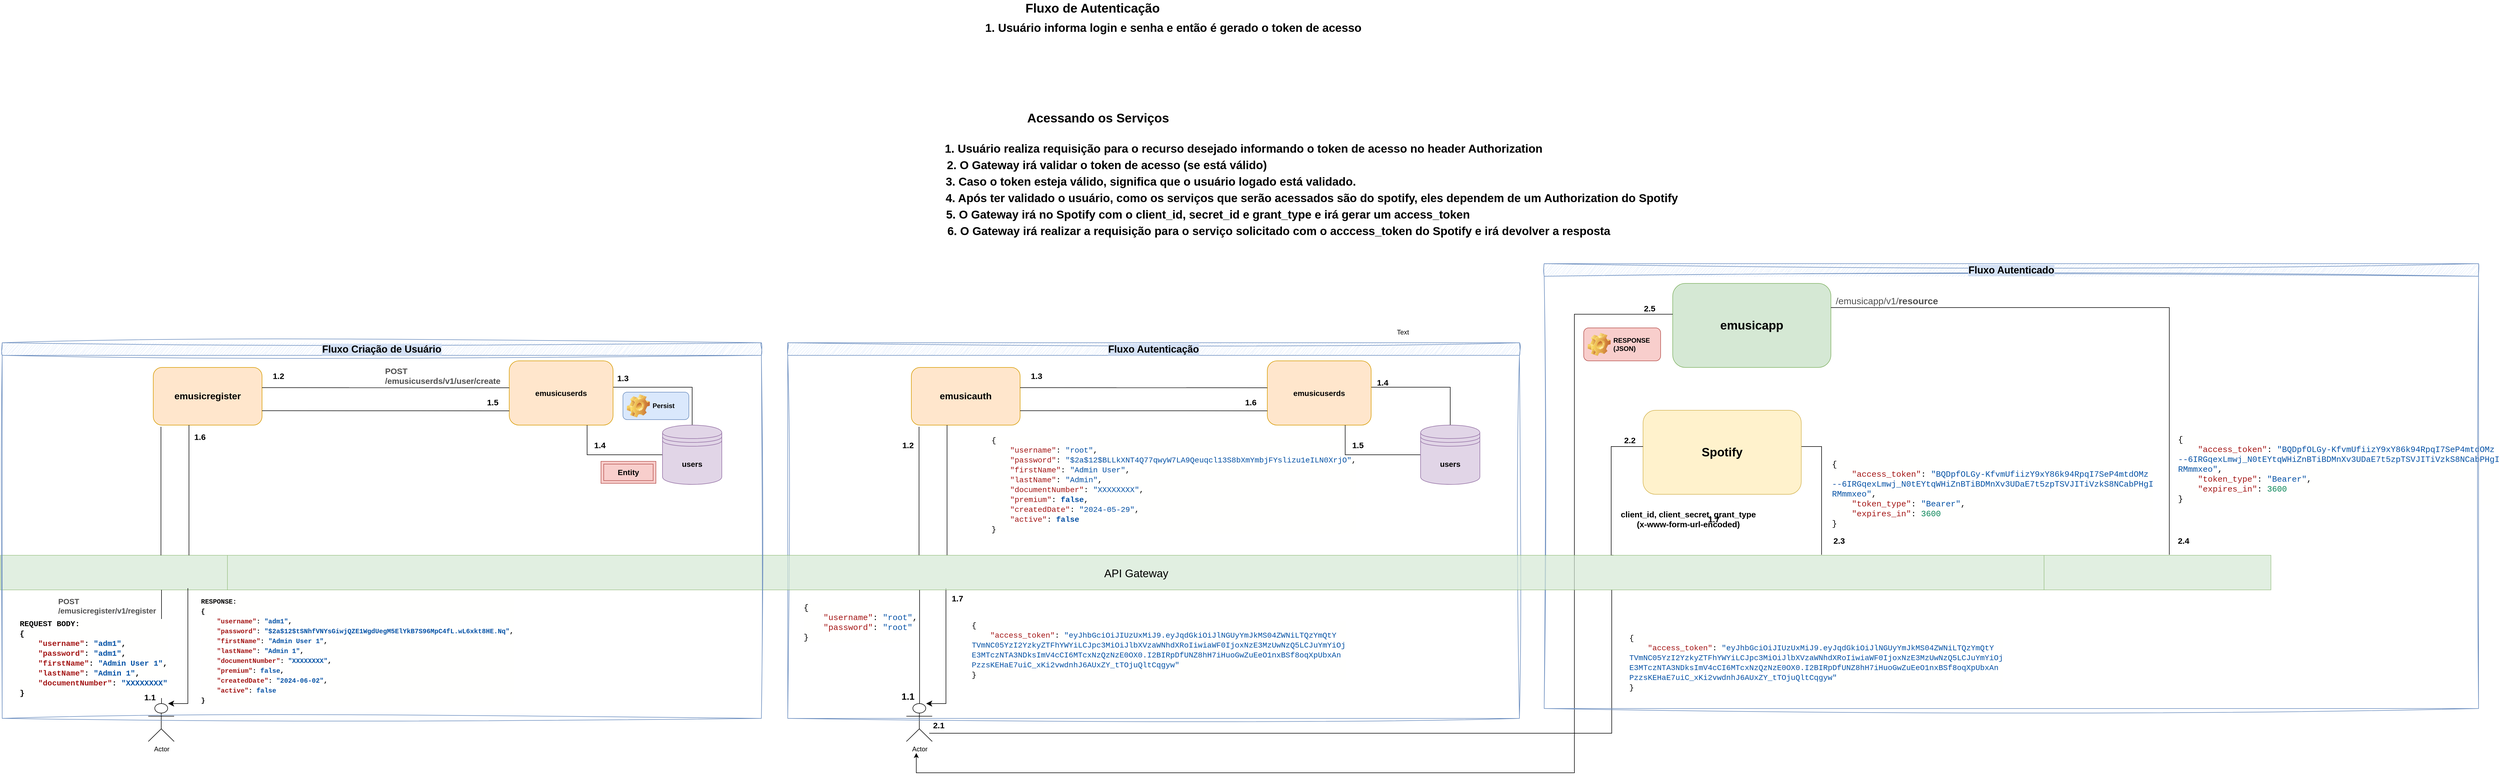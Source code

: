<mxfile version="24.4.13" type="github">
  <diagram name="Página-1" id="m4aAeRVmK_SpN2Lb98Ue">
    <mxGraphModel dx="3700" dy="2112" grid="1" gridSize="10" guides="1" tooltips="1" connect="1" arrows="1" fold="1" page="1" pageScale="1" pageWidth="400" pageHeight="1000" math="0" shadow="0">
      <root>
        <mxCell id="0" />
        <mxCell id="1" parent="0" />
        <mxCell id="HubkeISPRBbHYDE73yQU-1" value="Actor" style="shape=umlActor;verticalLabelPosition=bottom;verticalAlign=top;html=1;outlineConnect=0;" parent="1" vertex="1">
          <mxGeometry x="256" y="841" width="47" height="69" as="geometry" />
        </mxCell>
        <mxCell id="HubkeISPRBbHYDE73yQU-2" value="emusicauth" style="rounded=1;whiteSpace=wrap;html=1;fontSize=17;fillColor=#ffe6cc;strokeColor=#d79b00;fontStyle=1" parent="1" vertex="1">
          <mxGeometry x="265" y="229" width="198" height="105" as="geometry" />
        </mxCell>
        <mxCell id="HubkeISPRBbHYDE73yQU-3" value="" style="edgeStyle=elbowEdgeStyle;elbow=vertical;endArrow=none;html=1;curved=0;rounded=0;endSize=8;startSize=8;endFill=0;" parent="1" edge="1">
          <mxGeometry width="50" height="50" relative="1" as="geometry">
            <mxPoint x="279" y="571" as="sourcePoint" />
            <mxPoint x="279" y="337" as="targetPoint" />
            <Array as="points" />
          </mxGeometry>
        </mxCell>
        <mxCell id="HubkeISPRBbHYDE73yQU-4" value="" style="line;strokeWidth=1;direction=south;html=1;" parent="1" vertex="1">
          <mxGeometry x="275" y="634" width="10" height="207" as="geometry" />
        </mxCell>
        <mxCell id="HubkeISPRBbHYDE73yQU-5" value="&lt;div style=&quot;color: rgb(0, 0, 0); background-color: rgb(255, 255, 254); font-family: Consolas, &amp;quot;Courier New&amp;quot;, monospace; font-weight: normal; font-size: 14px; line-height: 18px; white-space: pre;&quot;&gt;&lt;div style=&quot;font-size: 14px;&quot;&gt;&lt;span style=&quot;color: rgb(0, 0, 0); font-size: 14px;&quot;&gt;{&lt;/span&gt;&lt;/div&gt;&lt;div style=&quot;font-size: 14px;&quot;&gt;&lt;span style=&quot;color: rgb(0, 0, 0); font-size: 14px;&quot;&gt;&amp;nbsp;&amp;nbsp;&amp;nbsp;&amp;nbsp;&lt;/span&gt;&lt;span style=&quot;color: rgb(163, 21, 21); font-size: 14px;&quot;&gt;&quot;access_token&quot;&lt;/span&gt;&lt;span style=&quot;color: rgb(0, 0, 0); font-size: 14px;&quot;&gt;:&amp;nbsp;&lt;/span&gt;&lt;span style=&quot;color: rgb(4, 81, 165); font-size: 14px;&quot;&gt;&quot;eyJhbGciOiJIUzUxMiJ9.eyJqdGkiOiJlNGUyYmJkMS04ZWNiLTQzYmQtY&lt;/span&gt;&lt;/div&gt;&lt;div style=&quot;font-size: 14px;&quot;&gt;&lt;span style=&quot;color: rgb(4, 81, 165); font-size: 14px;&quot;&gt;TVmNC05YzI2YzkyZTFhYWYiLCJpc3MiOiJlbXVzaWNhdXRoIiwiaWF0IjoxNzE3MzUwNzQ5LCJuYmYiOj&lt;/span&gt;&lt;/div&gt;&lt;div style=&quot;font-size: 14px;&quot;&gt;&lt;span style=&quot;color: rgb(4, 81, 165); font-size: 14px;&quot;&gt;E3MTczNTA3NDksImV4cCI6MTcxNzQzNzE0OX0.I2BIRpDfUNZ8hH7iHuoGwZuEeO1nxBSf8oqXpUbxAn&lt;/span&gt;&lt;/div&gt;&lt;div style=&quot;font-size: 14px;&quot;&gt;&lt;span style=&quot;color: rgb(4, 81, 165); font-size: 14px;&quot;&gt;PzzsKEHaE7uiC_xKi2vwdnhJ6AUxZY_tTOjuQltCqgyw&quot;&lt;/span&gt;&lt;/div&gt;&lt;div style=&quot;font-size: 14px;&quot;&gt;&lt;span style=&quot;color: rgb(0, 0, 0); font-size: 14px;&quot;&gt;}&lt;/span&gt;&lt;/div&gt;&lt;/div&gt;" style="text;whiteSpace=wrap;html=1;fontSize=14;" parent="1" vertex="1">
          <mxGeometry x="373" y="682.5" width="549" height="72" as="geometry" />
        </mxCell>
        <mxCell id="HubkeISPRBbHYDE73yQU-6" style="edgeStyle=orthogonalEdgeStyle;rounded=0;orthogonalLoop=1;jettySize=auto;html=1;entryX=0.5;entryY=0;entryDx=0;entryDy=0;strokeWidth=1;endArrow=none;endFill=0;" parent="1" source="HubkeISPRBbHYDE73yQU-7" target="HubkeISPRBbHYDE73yQU-15" edge="1">
          <mxGeometry relative="1" as="geometry">
            <Array as="points">
              <mxPoint x="1246" y="265" />
            </Array>
          </mxGeometry>
        </mxCell>
        <mxCell id="HubkeISPRBbHYDE73yQU-7" value="emusicuserds" style="rounded=1;whiteSpace=wrap;html=1;fontSize=14;fillColor=#ffe6cc;strokeColor=#d79b00;fontStyle=1" parent="1" vertex="1">
          <mxGeometry x="913" y="217" width="189" height="117" as="geometry" />
        </mxCell>
        <mxCell id="HubkeISPRBbHYDE73yQU-8" value="1.3" style="text;html=1;align=center;verticalAlign=middle;whiteSpace=wrap;rounded=0;fontSize=15;fontStyle=1" parent="1" vertex="1">
          <mxGeometry x="463" y="229" width="60" height="30" as="geometry" />
        </mxCell>
        <mxCell id="HubkeISPRBbHYDE73yQU-9" value="" style="endArrow=none;html=1;rounded=0;endFill=0;" parent="1" edge="1">
          <mxGeometry width="50" height="50" relative="1" as="geometry">
            <mxPoint x="463" y="265.75" as="sourcePoint" />
            <mxPoint x="913" y="266" as="targetPoint" />
          </mxGeometry>
        </mxCell>
        <mxCell id="HubkeISPRBbHYDE73yQU-10" value="" style="endArrow=none;html=1;rounded=0;entryX=1;entryY=0.75;entryDx=0;entryDy=0;endFill=0;" parent="1" target="HubkeISPRBbHYDE73yQU-2" edge="1">
          <mxGeometry width="50" height="50" relative="1" as="geometry">
            <mxPoint x="913" y="308" as="sourcePoint" />
            <mxPoint x="508" y="310" as="targetPoint" />
          </mxGeometry>
        </mxCell>
        <mxCell id="HubkeISPRBbHYDE73yQU-11" value="&lt;div style=&quot;color: rgb(0, 0, 0); background-color: rgb(255, 255, 254); font-family: Consolas, &amp;quot;Courier New&amp;quot;, monospace; font-weight: normal; font-size: 14px; line-height: 18px; white-space: pre;&quot;&gt;&lt;div style=&quot;font-size: 14px;&quot;&gt;&lt;span style=&quot;color: rgb(0, 0, 0); font-size: 14px;&quot;&gt;{&lt;/span&gt;&lt;/div&gt;&lt;div style=&quot;font-size: 14px;&quot;&gt;&lt;span style=&quot;color: rgb(0, 0, 0); font-size: 14px;&quot;&gt;&amp;nbsp;&amp;nbsp;&amp;nbsp;&amp;nbsp;&lt;/span&gt;&lt;span style=&quot;color: rgb(163, 21, 21); font-size: 14px;&quot;&gt;&quot;username&quot;&lt;/span&gt;&lt;span style=&quot;color: rgb(0, 0, 0); font-size: 14px;&quot;&gt;:&amp;nbsp;&lt;/span&gt;&lt;span style=&quot;color: rgb(4, 81, 165); font-size: 14px;&quot;&gt;&quot;root&quot;&lt;/span&gt;&lt;span style=&quot;color: rgb(0, 0, 0); font-size: 14px;&quot;&gt;,&lt;/span&gt;&lt;/div&gt;&lt;div style=&quot;font-size: 14px;&quot;&gt;&lt;span style=&quot;color: rgb(0, 0, 0); font-size: 14px;&quot;&gt;&amp;nbsp;&amp;nbsp;&amp;nbsp;&amp;nbsp;&lt;/span&gt;&lt;span style=&quot;color: rgb(163, 21, 21); font-size: 14px;&quot;&gt;&quot;password&quot;&lt;/span&gt;&lt;span style=&quot;color: rgb(0, 0, 0); font-size: 14px;&quot;&gt;:&amp;nbsp;&lt;/span&gt;&lt;span style=&quot;color: rgb(4, 81, 165); font-size: 14px;&quot;&gt;&quot;$2a$12$BLLkXNT4Q77qwyW7LA9Qeuqcl13S8bXmYmbjFYslizu1eILN0XrjO&quot;&lt;/span&gt;&lt;span style=&quot;color: rgb(0, 0, 0); font-size: 14px;&quot;&gt;,&lt;/span&gt;&lt;/div&gt;&lt;div style=&quot;font-size: 14px;&quot;&gt;&lt;span style=&quot;color: rgb(0, 0, 0); font-size: 14px;&quot;&gt;&amp;nbsp;&amp;nbsp;&amp;nbsp;&amp;nbsp;&lt;/span&gt;&lt;span style=&quot;color: rgb(163, 21, 21); font-size: 14px;&quot;&gt;&quot;firstName&quot;&lt;/span&gt;&lt;span style=&quot;color: rgb(0, 0, 0); font-size: 14px;&quot;&gt;:&amp;nbsp;&lt;/span&gt;&lt;span style=&quot;color: rgb(4, 81, 165); font-size: 14px;&quot;&gt;&quot;Admin&amp;nbsp;User&quot;&lt;/span&gt;&lt;span style=&quot;color: rgb(0, 0, 0); font-size: 14px;&quot;&gt;,&lt;/span&gt;&lt;/div&gt;&lt;div style=&quot;font-size: 14px;&quot;&gt;&lt;span style=&quot;color: rgb(0, 0, 0); font-size: 14px;&quot;&gt;&amp;nbsp;&amp;nbsp;&amp;nbsp;&amp;nbsp;&lt;/span&gt;&lt;span style=&quot;color: rgb(163, 21, 21); font-size: 14px;&quot;&gt;&quot;lastName&quot;&lt;/span&gt;&lt;span style=&quot;color: rgb(0, 0, 0); font-size: 14px;&quot;&gt;:&amp;nbsp;&lt;/span&gt;&lt;span style=&quot;color: rgb(4, 81, 165); font-size: 14px;&quot;&gt;&quot;Admin&quot;&lt;/span&gt;&lt;span style=&quot;color: rgb(0, 0, 0); font-size: 14px;&quot;&gt;,&lt;/span&gt;&lt;/div&gt;&lt;div style=&quot;font-size: 14px;&quot;&gt;&lt;span style=&quot;color: rgb(0, 0, 0); font-size: 14px;&quot;&gt;&amp;nbsp;&amp;nbsp;&amp;nbsp;&amp;nbsp;&lt;/span&gt;&lt;span style=&quot;color: rgb(163, 21, 21); font-size: 14px;&quot;&gt;&quot;documentNumber&quot;&lt;/span&gt;&lt;span style=&quot;color: rgb(0, 0, 0); font-size: 14px;&quot;&gt;:&amp;nbsp;&lt;/span&gt;&lt;span style=&quot;color: rgb(4, 81, 165); font-size: 14px;&quot;&gt;&quot;XXXXXXXX&quot;&lt;/span&gt;&lt;span style=&quot;color: rgb(0, 0, 0); font-size: 14px;&quot;&gt;,&lt;/span&gt;&lt;/div&gt;&lt;div style=&quot;font-size: 14px;&quot;&gt;&lt;span style=&quot;color: rgb(0, 0, 0); font-size: 14px;&quot;&gt;&amp;nbsp;&amp;nbsp;&amp;nbsp;&amp;nbsp;&lt;/span&gt;&lt;span style=&quot;color: rgb(163, 21, 21); font-size: 14px;&quot;&gt;&quot;premium&quot;&lt;/span&gt;&lt;span style=&quot;color: rgb(0, 0, 0); font-size: 14px;&quot;&gt;:&amp;nbsp;&lt;/span&gt;&lt;span style=&quot;color: rgb(4, 81, 165); font-weight: bold; font-size: 14px;&quot;&gt;false&lt;/span&gt;&lt;span style=&quot;color: rgb(0, 0, 0); font-size: 14px;&quot;&gt;,&lt;/span&gt;&lt;/div&gt;&lt;div style=&quot;font-size: 14px;&quot;&gt;&lt;span style=&quot;color: rgb(0, 0, 0); font-size: 14px;&quot;&gt;&amp;nbsp;&amp;nbsp;&amp;nbsp;&amp;nbsp;&lt;/span&gt;&lt;span style=&quot;color: rgb(163, 21, 21); font-size: 14px;&quot;&gt;&quot;createdDate&quot;&lt;/span&gt;&lt;span style=&quot;color: rgb(0, 0, 0); font-size: 14px;&quot;&gt;:&amp;nbsp;&lt;/span&gt;&lt;span style=&quot;color: rgb(4, 81, 165); font-size: 14px;&quot;&gt;&quot;2024-05-29&quot;&lt;/span&gt;&lt;span style=&quot;color: rgb(0, 0, 0); font-size: 14px;&quot;&gt;,&lt;/span&gt;&lt;/div&gt;&lt;div style=&quot;font-size: 14px;&quot;&gt;&lt;span style=&quot;color: rgb(0, 0, 0); font-size: 14px;&quot;&gt;&amp;nbsp;&amp;nbsp;&amp;nbsp;&amp;nbsp;&lt;/span&gt;&lt;span style=&quot;color: rgb(163, 21, 21); font-size: 14px;&quot;&gt;&quot;active&quot;&lt;/span&gt;&lt;span style=&quot;color: rgb(0, 0, 0); font-size: 14px;&quot;&gt;:&amp;nbsp;&lt;/span&gt;&lt;span style=&quot;color: rgb(4, 81, 165); font-weight: bold; font-size: 14px;&quot;&gt;false&lt;/span&gt;&lt;/div&gt;&lt;div style=&quot;font-size: 14px;&quot;&gt;&lt;span style=&quot;color: rgb(0, 0, 0); font-size: 14px;&quot;&gt;}&lt;/span&gt;&lt;/div&gt;&lt;/div&gt;" style="text;whiteSpace=wrap;html=1;fontSize=14;" parent="1" vertex="1">
          <mxGeometry x="409" y="346" width="369" height="117" as="geometry" />
        </mxCell>
        <mxCell id="HubkeISPRBbHYDE73yQU-12" value="" style="line;strokeWidth=1;direction=south;html=1;" parent="1" vertex="1">
          <mxGeometry x="325" y="334" width="10" height="237" as="geometry" />
        </mxCell>
        <mxCell id="HubkeISPRBbHYDE73yQU-13" value="" style="edgeStyle=segmentEdgeStyle;endArrow=classic;html=1;curved=0;rounded=0;endSize=8;startSize=8;" parent="1" edge="1">
          <mxGeometry width="50" height="50" relative="1" as="geometry">
            <mxPoint x="328" y="631" as="sourcePoint" />
            <mxPoint x="292" y="841" as="targetPoint" />
            <Array as="points">
              <mxPoint x="328" y="841" />
            </Array>
          </mxGeometry>
        </mxCell>
        <mxCell id="HubkeISPRBbHYDE73yQU-14" style="edgeStyle=orthogonalEdgeStyle;rounded=0;orthogonalLoop=1;jettySize=auto;html=1;entryX=0.75;entryY=1;entryDx=0;entryDy=0;endArrow=none;endFill=0;" parent="1" source="HubkeISPRBbHYDE73yQU-15" target="HubkeISPRBbHYDE73yQU-7" edge="1">
          <mxGeometry relative="1" as="geometry" />
        </mxCell>
        <mxCell id="HubkeISPRBbHYDE73yQU-15" value="users" style="shape=datastore;whiteSpace=wrap;html=1;fillColor=#e1d5e7;strokeColor=#9673a6;fontSize=14;fontStyle=1" parent="1" vertex="1">
          <mxGeometry x="1192" y="334" width="108" height="108" as="geometry" />
        </mxCell>
        <mxCell id="HubkeISPRBbHYDE73yQU-16" value="1.5" style="text;html=1;align=center;verticalAlign=middle;whiteSpace=wrap;rounded=0;fontSize=15;fontStyle=1" parent="1" vertex="1">
          <mxGeometry x="1048" y="355" width="60" height="30" as="geometry" />
        </mxCell>
        <mxCell id="HubkeISPRBbHYDE73yQU-17" value="1.6" style="text;html=1;align=center;verticalAlign=middle;whiteSpace=wrap;rounded=0;fontSize=15;fontStyle=1" parent="1" vertex="1">
          <mxGeometry x="853" y="277" width="60" height="30" as="geometry" />
        </mxCell>
        <mxCell id="HubkeISPRBbHYDE73yQU-18" value="&lt;font style=&quot;font-size: 18px;&quot;&gt;Fluxo Autenticação&lt;/font&gt;" style="swimlane;whiteSpace=wrap;html=1;strokeColor=#6c8ebf;fillColor=#dae8fc;fillStyle=auto;swimlaneFillColor=none;shadow=0;sketch=1;curveFitting=1;jiggle=2;rounded=0;labelBackgroundColor=#D4E1F5;" parent="1" vertex="1">
          <mxGeometry x="40" y="184" width="1332" height="684" as="geometry" />
        </mxCell>
        <mxCell id="HubkeISPRBbHYDE73yQU-19" value="1.7" style="text;html=1;align=center;verticalAlign=middle;whiteSpace=wrap;rounded=0;fontSize=15;fontStyle=1" parent="HubkeISPRBbHYDE73yQU-18" vertex="1">
          <mxGeometry x="279" y="450" width="60" height="30" as="geometry" />
        </mxCell>
        <mxCell id="HubkeISPRBbHYDE73yQU-20" value="&lt;div style=&quot;color: rgb(0, 0, 0); background-color: rgb(255, 255, 254); font-family: Consolas, &amp;quot;Courier New&amp;quot;, monospace; font-weight: normal; font-size: 15px; line-height: 18px; white-space: pre;&quot;&gt;&lt;div style=&quot;font-size: 15px;&quot;&gt;&lt;span style=&quot;color: rgb(0, 0, 0); font-size: 15px;&quot;&gt;{&lt;/span&gt;&lt;/div&gt;&lt;div style=&quot;font-size: 15px;&quot;&gt;&lt;span style=&quot;color: rgb(0, 0, 0); font-size: 15px;&quot;&gt;&amp;nbsp;&amp;nbsp;&amp;nbsp;&amp;nbsp;&lt;/span&gt;&lt;span style=&quot;color: rgb(163, 21, 21); font-size: 15px;&quot;&gt;&quot;username&quot;&lt;/span&gt;&lt;span style=&quot;color: rgb(0, 0, 0); font-size: 15px;&quot;&gt;:&amp;nbsp;&lt;/span&gt;&lt;span style=&quot;color: rgb(4, 81, 165); font-size: 15px;&quot;&gt;&quot;root&quot;&lt;/span&gt;&lt;span style=&quot;color: rgb(0, 0, 0); font-size: 15px;&quot;&gt;,&lt;/span&gt;&lt;/div&gt;&lt;div style=&quot;font-size: 15px;&quot;&gt;&lt;span style=&quot;color: rgb(0, 0, 0); font-size: 15px;&quot;&gt;&amp;nbsp;&amp;nbsp;&amp;nbsp;&amp;nbsp;&lt;/span&gt;&lt;span style=&quot;color: rgb(163, 21, 21); font-size: 15px;&quot;&gt;&quot;password&quot;&lt;/span&gt;&lt;span style=&quot;color: rgb(0, 0, 0); font-size: 15px;&quot;&gt;:&amp;nbsp;&lt;/span&gt;&lt;span style=&quot;color: rgb(4, 81, 165); font-size: 15px;&quot;&gt;&quot;root&quot;&lt;/span&gt;&lt;/div&gt;&lt;div style=&quot;font-size: 15px;&quot;&gt;&lt;span style=&quot;color: rgb(0, 0, 0); font-size: 15px;&quot;&gt;}&lt;/span&gt;&lt;/div&gt;&lt;/div&gt;" style="text;whiteSpace=wrap;html=1;fontSize=15;" parent="HubkeISPRBbHYDE73yQU-18" vertex="1">
          <mxGeometry x="27" y="468" width="171" height="90" as="geometry" />
        </mxCell>
        <mxCell id="HubkeISPRBbHYDE73yQU-21" value="1.2" style="text;html=1;align=center;verticalAlign=middle;whiteSpace=wrap;rounded=0;fontSize=15;fontStyle=1" parent="HubkeISPRBbHYDE73yQU-18" vertex="1">
          <mxGeometry x="189" y="171" width="60" height="30" as="geometry" />
        </mxCell>
        <mxCell id="HubkeISPRBbHYDE73yQU-22" value="1.4" style="text;html=1;align=center;verticalAlign=middle;whiteSpace=wrap;rounded=0;fontSize=15;fontStyle=1" parent="HubkeISPRBbHYDE73yQU-18" vertex="1">
          <mxGeometry x="1053" y="54" width="60" height="36" as="geometry" />
        </mxCell>
        <mxCell id="HubkeISPRBbHYDE73yQU-23" value="emusicapp" style="rounded=1;whiteSpace=wrap;html=1;fontSize=22;fontStyle=1;fillColor=#d5e8d4;strokeColor=#82b366;" parent="1" vertex="1">
          <mxGeometry x="1651" y="76" width="288" height="153" as="geometry" />
        </mxCell>
        <mxCell id="HubkeISPRBbHYDE73yQU-24" value="&lt;div style=&quot;color: rgb(0, 0, 0); background-color: rgb(255, 255, 254); font-family: Consolas, &amp;quot;Courier New&amp;quot;, monospace; font-weight: normal; font-size: 14px; line-height: 18px; white-space: pre;&quot;&gt;&lt;div style=&quot;font-size: 14px;&quot;&gt;&lt;span style=&quot;color: rgb(0, 0, 0); font-size: 14px;&quot;&gt;{&lt;/span&gt;&lt;/div&gt;&lt;div style=&quot;font-size: 14px;&quot;&gt;&lt;span style=&quot;color: rgb(0, 0, 0); font-size: 14px;&quot;&gt;&amp;nbsp;&amp;nbsp;&amp;nbsp;&amp;nbsp;&lt;/span&gt;&lt;span style=&quot;color: rgb(163, 21, 21); font-size: 14px;&quot;&gt;&quot;access_token&quot;&lt;/span&gt;&lt;span style=&quot;color: rgb(0, 0, 0); font-size: 14px;&quot;&gt;:&amp;nbsp;&lt;/span&gt;&lt;span style=&quot;color: rgb(4, 81, 165); font-size: 14px;&quot;&gt;&quot;eyJhbGciOiJIUzUxMiJ9.eyJqdGkiOiJlNGUyYmJkMS04ZWNiLTQzYmQtY&lt;/span&gt;&lt;/div&gt;&lt;div style=&quot;font-size: 14px;&quot;&gt;&lt;span style=&quot;color: rgb(4, 81, 165); font-size: 14px;&quot;&gt;TVmNC05YzI2YzkyZTFhYWYiLCJpc3MiOiJlbXVzaWNhdXRoIiwiaWF0IjoxNzE3MzUwNzQ5LCJuYmYiOj&lt;/span&gt;&lt;/div&gt;&lt;div style=&quot;font-size: 14px;&quot;&gt;&lt;span style=&quot;color: rgb(4, 81, 165); font-size: 14px;&quot;&gt;E3MTczNTA3NDksImV4cCI6MTcxNzQzNzE0OX0.I2BIRpDfUNZ8hH7iHuoGwZuEeO1nxBSf8oqXpUbxAn&lt;/span&gt;&lt;/div&gt;&lt;div style=&quot;font-size: 14px;&quot;&gt;&lt;span style=&quot;color: rgb(4, 81, 165); font-size: 14px;&quot;&gt;PzzsKEHaE7uiC_xKi2vwdnhJ6AUxZY_tTOjuQltCqgyw&quot;&lt;/span&gt;&lt;/div&gt;&lt;div style=&quot;font-size: 14px;&quot;&gt;&lt;span style=&quot;color: rgb(0, 0, 0); font-size: 14px;&quot;&gt;}&lt;/span&gt;&lt;/div&gt;&lt;/div&gt;" style="text;whiteSpace=wrap;html=1;fontSize=14;" parent="1" vertex="1">
          <mxGeometry x="1570" y="706" width="549" height="72" as="geometry" />
        </mxCell>
        <mxCell id="HubkeISPRBbHYDE73yQU-25" style="edgeStyle=orthogonalEdgeStyle;rounded=0;orthogonalLoop=1;jettySize=auto;html=1;endArrow=none;endFill=0;" parent="1" source="HubkeISPRBbHYDE73yQU-26" edge="1">
          <mxGeometry relative="1" as="geometry">
            <mxPoint x="1922" y="570" as="targetPoint" />
            <Array as="points">
              <mxPoint x="1922" y="373" />
            </Array>
          </mxGeometry>
        </mxCell>
        <mxCell id="HubkeISPRBbHYDE73yQU-26" value="Spotify" style="rounded=1;whiteSpace=wrap;html=1;fontSize=22;fontStyle=1;fillColor=#fff2cc;strokeColor=#d6b656;" parent="1" vertex="1">
          <mxGeometry x="1597" y="307" width="288" height="153" as="geometry" />
        </mxCell>
        <mxCell id="HubkeISPRBbHYDE73yQU-27" value="" style="edgeStyle=segmentEdgeStyle;endArrow=none;html=1;curved=0;rounded=0;endSize=8;startSize=8;endFill=0;" parent="1" edge="1">
          <mxGeometry width="50" height="50" relative="1" as="geometry">
            <mxPoint x="1543" y="571" as="sourcePoint" />
            <mxPoint x="1597" y="373" as="targetPoint" />
            <Array as="points">
              <mxPoint x="1539" y="571" />
              <mxPoint x="1539" y="373" />
            </Array>
          </mxGeometry>
        </mxCell>
        <mxCell id="HubkeISPRBbHYDE73yQU-28" value="client_id, client_secret, grant_type&lt;div style=&quot;font-size: 15px;&quot;&gt;(x-www-form-url-encoded)&lt;/div&gt;" style="text;html=1;align=center;verticalAlign=middle;whiteSpace=wrap;rounded=0;fontSize=15;fontStyle=1" parent="1" vertex="1">
          <mxGeometry x="1555" y="481" width="249" height="48" as="geometry" />
        </mxCell>
        <mxCell id="HubkeISPRBbHYDE73yQU-29" value="2.2" style="text;html=1;align=center;verticalAlign=middle;whiteSpace=wrap;rounded=0;fontSize=15;fontStyle=1" parent="1" vertex="1">
          <mxGeometry x="1543" y="346" width="60" height="30" as="geometry" />
        </mxCell>
        <mxCell id="HubkeISPRBbHYDE73yQU-30" value="&lt;div style=&quot;color: rgb(0, 0, 0); background-color: rgb(255, 255, 254); font-family: Consolas, &amp;quot;Courier New&amp;quot;, monospace; font-weight: normal; font-size: 15px; line-height: 18px; white-space: pre;&quot;&gt;&lt;div style=&quot;font-size: 15px;&quot;&gt;&lt;span style=&quot;color: rgb(0, 0, 0); font-size: 15px;&quot;&gt;{&lt;/span&gt;&lt;/div&gt;&lt;div style=&quot;font-size: 15px;&quot;&gt;&lt;span style=&quot;color: rgb(0, 0, 0); font-size: 15px;&quot;&gt;&amp;nbsp;&amp;nbsp;&amp;nbsp;&amp;nbsp;&lt;/span&gt;&lt;span style=&quot;color: rgb(163, 21, 21); font-size: 15px;&quot;&gt;&quot;access_token&quot;&lt;/span&gt;&lt;span style=&quot;color: rgb(0, 0, 0); font-size: 15px;&quot;&gt;:&amp;nbsp;&lt;/span&gt;&lt;span style=&quot;color: rgb(4, 81, 165); font-size: 15px;&quot;&gt;&quot;BQDpfOLGy-KfvmUfiizY9xY86k94RpqI7SeP4mtdOMz&lt;/span&gt;&lt;/div&gt;&lt;div style=&quot;font-size: 15px;&quot;&gt;&lt;span style=&quot;color: rgb(4, 81, 165); font-size: 15px;&quot;&gt;--6IRGqexLmwj_N0tE&lt;/span&gt;&lt;span style=&quot;color: rgb(4, 81, 165);&quot;&gt;YtqWHiZnBTiBDMnXv3UDaE7t5zpTSVJITiVzkS8NCabPHgI&lt;/span&gt;&lt;/div&gt;&lt;div style=&quot;font-size: 15px;&quot;&gt;&lt;span style=&quot;color: rgb(4, 81, 165);&quot;&gt;RMmmxeo&quot;&lt;/span&gt;,&lt;/div&gt;&lt;div style=&quot;font-size: 15px;&quot;&gt;&lt;span style=&quot;color: rgb(0, 0, 0); font-size: 15px;&quot;&gt;&amp;nbsp;&amp;nbsp;&amp;nbsp;&amp;nbsp;&lt;/span&gt;&lt;span style=&quot;color: rgb(163, 21, 21); font-size: 15px;&quot;&gt;&quot;token_type&quot;&lt;/span&gt;&lt;span style=&quot;color: rgb(0, 0, 0); font-size: 15px;&quot;&gt;:&amp;nbsp;&lt;/span&gt;&lt;span style=&quot;color: rgb(4, 81, 165); font-size: 15px;&quot;&gt;&quot;Bearer&quot;&lt;/span&gt;&lt;span style=&quot;color: rgb(0, 0, 0); font-size: 15px;&quot;&gt;,&lt;/span&gt;&lt;/div&gt;&lt;div style=&quot;font-size: 15px;&quot;&gt;&lt;span style=&quot;color: rgb(0, 0, 0); font-size: 15px;&quot;&gt;&amp;nbsp;&amp;nbsp;&amp;nbsp;&amp;nbsp;&lt;/span&gt;&lt;span style=&quot;color: rgb(163, 21, 21); font-size: 15px;&quot;&gt;&quot;expires_in&quot;&lt;/span&gt;&lt;span style=&quot;color: rgb(0, 0, 0); font-size: 15px;&quot;&gt;:&amp;nbsp;&lt;/span&gt;&lt;span style=&quot;color: rgb(9, 134, 88); font-size: 15px;&quot;&gt;3600&lt;/span&gt;&lt;/div&gt;&lt;div style=&quot;font-size: 15px;&quot;&gt;&lt;span style=&quot;color: rgb(0, 0, 0); font-size: 15px;&quot;&gt;}&lt;/span&gt;&lt;/div&gt;&lt;/div&gt;" style="text;whiteSpace=wrap;html=1;fontSize=15;" parent="1" vertex="1">
          <mxGeometry x="1939" y="391" width="549" height="108" as="geometry" />
        </mxCell>
        <mxCell id="HubkeISPRBbHYDE73yQU-31" value="2.3" style="text;html=1;align=center;verticalAlign=middle;whiteSpace=wrap;rounded=0;fontSize=15;fontStyle=1" parent="1" vertex="1">
          <mxGeometry x="1924" y="529" width="60" height="30" as="geometry" />
        </mxCell>
        <mxCell id="HubkeISPRBbHYDE73yQU-33" value="2.4" style="text;html=1;align=center;verticalAlign=middle;whiteSpace=wrap;rounded=0;fontSize=15;fontStyle=1" parent="1" vertex="1">
          <mxGeometry x="2551" y="529" width="60" height="30" as="geometry" />
        </mxCell>
        <mxCell id="HubkeISPRBbHYDE73yQU-34" value="&lt;div style=&quot;color: rgb(0, 0, 0); background-color: rgb(255, 255, 254); font-family: Consolas, &amp;quot;Courier New&amp;quot;, monospace; font-weight: normal; font-size: 15px; line-height: 18px; white-space: pre;&quot;&gt;&lt;div style=&quot;font-size: 15px;&quot;&gt;&lt;span style=&quot;color: rgb(0, 0, 0); font-size: 15px;&quot;&gt;{&lt;/span&gt;&lt;/div&gt;&lt;div style=&quot;font-size: 15px;&quot;&gt;&lt;span style=&quot;color: rgb(0, 0, 0); font-size: 15px;&quot;&gt;&amp;nbsp;&amp;nbsp;&amp;nbsp;&amp;nbsp;&lt;/span&gt;&lt;span style=&quot;color: rgb(163, 21, 21); font-size: 15px;&quot;&gt;&quot;access_token&quot;&lt;/span&gt;&lt;span style=&quot;color: rgb(0, 0, 0); font-size: 15px;&quot;&gt;:&amp;nbsp;&lt;/span&gt;&lt;span style=&quot;color: rgb(4, 81, 165); font-size: 15px;&quot;&gt;&quot;BQDpfOLGy-KfvmUfiizY9xY86k94RpqI7SeP4mtdOMz&lt;/span&gt;&lt;/div&gt;&lt;div style=&quot;font-size: 15px;&quot;&gt;&lt;span style=&quot;color: rgb(4, 81, 165); font-size: 15px;&quot;&gt;--6IRGqexLmwj_N0tE&lt;/span&gt;&lt;span style=&quot;color: rgb(4, 81, 165);&quot;&gt;YtqWHiZnBTiBDMnXv3UDaE7t5zpTSVJITiVzkS8NCabPHgI&lt;/span&gt;&lt;/div&gt;&lt;div style=&quot;font-size: 15px;&quot;&gt;&lt;span style=&quot;color: rgb(4, 81, 165);&quot;&gt;RMmmxeo&quot;&lt;/span&gt;,&lt;/div&gt;&lt;div style=&quot;font-size: 15px;&quot;&gt;&lt;span style=&quot;color: rgb(0, 0, 0); font-size: 15px;&quot;&gt;&amp;nbsp;&amp;nbsp;&amp;nbsp;&amp;nbsp;&lt;/span&gt;&lt;span style=&quot;color: rgb(163, 21, 21); font-size: 15px;&quot;&gt;&quot;token_type&quot;&lt;/span&gt;&lt;span style=&quot;color: rgb(0, 0, 0); font-size: 15px;&quot;&gt;:&amp;nbsp;&lt;/span&gt;&lt;span style=&quot;color: rgb(4, 81, 165); font-size: 15px;&quot;&gt;&quot;Bearer&quot;&lt;/span&gt;&lt;span style=&quot;color: rgb(0, 0, 0); font-size: 15px;&quot;&gt;,&lt;/span&gt;&lt;/div&gt;&lt;div style=&quot;font-size: 15px;&quot;&gt;&lt;span style=&quot;color: rgb(0, 0, 0); font-size: 15px;&quot;&gt;&amp;nbsp;&amp;nbsp;&amp;nbsp;&amp;nbsp;&lt;/span&gt;&lt;span style=&quot;color: rgb(163, 21, 21); font-size: 15px;&quot;&gt;&quot;expires_in&quot;&lt;/span&gt;&lt;span style=&quot;color: rgb(0, 0, 0); font-size: 15px;&quot;&gt;:&amp;nbsp;&lt;/span&gt;&lt;span style=&quot;color: rgb(9, 134, 88); font-size: 15px;&quot;&gt;3600&lt;/span&gt;&lt;/div&gt;&lt;div style=&quot;font-size: 15px;&quot;&gt;&lt;span style=&quot;color: rgb(0, 0, 0); font-size: 15px;&quot;&gt;}&lt;/span&gt;&lt;/div&gt;&lt;/div&gt;" style="text;whiteSpace=wrap;html=1;fontSize=15;" parent="1" vertex="1">
          <mxGeometry x="2569" y="346" width="549" height="108" as="geometry" />
        </mxCell>
        <mxCell id="HubkeISPRBbHYDE73yQU-35" value="2.5" style="text;html=1;align=center;verticalAlign=middle;whiteSpace=wrap;rounded=0;fontSize=15;fontStyle=1" parent="1" vertex="1">
          <mxGeometry x="1579" y="103" width="60" height="36" as="geometry" />
        </mxCell>
        <mxCell id="HubkeISPRBbHYDE73yQU-36" value="RESPONSE (JSON)" style="label;whiteSpace=wrap;html=1;image=img/clipart/Gear_128x128.png;fillColor=#f8cecc;strokeColor=#b85450;" parent="1" vertex="1">
          <mxGeometry x="1489" y="157" width="140" height="60" as="geometry" />
        </mxCell>
        <mxCell id="HubkeISPRBbHYDE73yQU-37" value="" style="edgeStyle=orthogonalEdgeStyle;rounded=0;orthogonalLoop=1;jettySize=auto;html=1;" parent="1" edge="1">
          <mxGeometry relative="1" as="geometry">
            <mxPoint x="274" y="931" as="targetPoint" />
            <Array as="points">
              <mxPoint x="1472" y="132" />
              <mxPoint x="1472" y="967" />
              <mxPoint x="274" y="967" />
            </Array>
            <mxPoint x="1651" y="132.077" as="sourcePoint" />
          </mxGeometry>
        </mxCell>
        <mxCell id="HubkeISPRBbHYDE73yQU-38" value="" style="shape=partialRectangle;whiteSpace=wrap;html=1;bottom=0;right=0;fillColor=none;rotation=-180;" parent="1" vertex="1">
          <mxGeometry x="298" y="634" width="1242" height="261" as="geometry" />
        </mxCell>
        <mxCell id="HubkeISPRBbHYDE73yQU-39" value="2.1" style="text;html=1;align=center;verticalAlign=middle;whiteSpace=wrap;rounded=0;fontSize=15;fontStyle=1" parent="1" vertex="1">
          <mxGeometry x="285" y="865" width="60" height="30" as="geometry" />
        </mxCell>
        <mxCell id="HubkeISPRBbHYDE73yQU-40" value="&lt;br style=&quot;font-size: 17px;&quot;&gt;&lt;span style=&quot;color: rgb(80, 80, 80); font-family: OpenSans, Helvetica, Arial, sans-serif; font-size: 17px; font-style: normal; font-variant-ligatures: normal; font-variant-caps: normal; font-weight: 400; letter-spacing: normal; orphans: 2; text-align: left; text-indent: 0px; text-transform: none; white-space: pre-wrap; widows: 2; word-spacing: 0px; -webkit-text-stroke-width: 0px; background-color: rgb(255, 255, 255); text-decoration-style: initial; text-decoration-color: initial; float: none; display: inline !important;&quot;&gt;/emusicapp/v1/&lt;/span&gt;&lt;span style=&quot;color: rgb(80, 80, 80); font-family: OpenSans, Helvetica, Arial, sans-serif; font-size: 17px; font-style: normal; font-variant-ligatures: normal; font-variant-caps: normal; letter-spacing: normal; orphans: 2; text-align: left; text-indent: 0px; text-transform: none; white-space: pre-wrap; widows: 2; word-spacing: 0px; -webkit-text-stroke-width: 0px; background-color: rgb(255, 255, 255); text-decoration-style: initial; text-decoration-color: initial; float: none; display: inline !important;&quot;&gt;&lt;b style=&quot;font-size: 17px;&quot;&gt;resource&lt;/b&gt;&lt;/span&gt;&lt;div style=&quot;font-size: 17px;&quot;&gt;&lt;br style=&quot;font-size: 17px;&quot;&gt;&lt;/div&gt;" style="text;html=1;align=center;verticalAlign=middle;whiteSpace=wrap;rounded=0;fontSize=17;" parent="1" vertex="1">
          <mxGeometry x="2011" y="94" width="60" height="30" as="geometry" />
        </mxCell>
        <mxCell id="HubkeISPRBbHYDE73yQU-41" value="1.1" style="text;html=1;align=center;verticalAlign=middle;whiteSpace=wrap;rounded=0;fontSize=17;fontStyle=1" parent="1" vertex="1">
          <mxGeometry x="229" y="814" width="60" height="30" as="geometry" />
        </mxCell>
        <mxCell id="HubkeISPRBbHYDE73yQU-42" value="&lt;font style=&quot;font-size: 18px;&quot;&gt;Fluxo Autenticado&lt;/font&gt;" style="swimlane;whiteSpace=wrap;html=1;strokeColor=#6c8ebf;fillColor=#dae8fc;fillStyle=auto;swimlaneFillColor=none;shadow=0;sketch=1;curveFitting=1;jiggle=2;rounded=0;labelBackgroundColor=#D4E1F5;" parent="1" vertex="1">
          <mxGeometry x="1417" y="40" width="1701" height="810" as="geometry" />
        </mxCell>
        <mxCell id="HubkeISPRBbHYDE73yQU-43" value="1.7" style="text;html=1;align=center;verticalAlign=middle;whiteSpace=wrap;rounded=0;fontSize=15;fontStyle=1" parent="HubkeISPRBbHYDE73yQU-42" vertex="1">
          <mxGeometry x="279" y="450" width="60" height="30" as="geometry" />
        </mxCell>
        <mxCell id="HubkeISPRBbHYDE73yQU-44" value="API Gateway" style="shape=process;whiteSpace=wrap;html=1;backgroundOutline=1;fontSize=20;fillColor=#d5e8d4;strokeColor=#82b366;opacity=70;" parent="HubkeISPRBbHYDE73yQU-42" vertex="1">
          <mxGeometry x="-2810" y="531" width="4133" height="63" as="geometry" />
        </mxCell>
        <mxCell id="HubkeISPRBbHYDE73yQU-32" value="" style="edgeStyle=segmentEdgeStyle;endArrow=none;html=1;curved=0;rounded=0;endSize=8;startSize=8;endFill=0;" parent="HubkeISPRBbHYDE73yQU-42" edge="1">
          <mxGeometry width="50" height="50" relative="1" as="geometry">
            <mxPoint x="1138" y="530" as="sourcePoint" />
            <mxPoint x="522" y="80" as="targetPoint" />
            <Array as="points">
              <mxPoint x="1138" y="518" />
              <mxPoint x="1138" y="80" />
            </Array>
          </mxGeometry>
        </mxCell>
        <mxCell id="QyaIkdRGfRYQji_6prUf-1" value="Actor" style="shape=umlActor;verticalLabelPosition=bottom;verticalAlign=top;html=1;outlineConnect=0;" vertex="1" parent="1">
          <mxGeometry x="-1124" y="841" width="47" height="69" as="geometry" />
        </mxCell>
        <mxCell id="QyaIkdRGfRYQji_6prUf-2" value="emusicregister" style="rounded=1;whiteSpace=wrap;html=1;fontSize=17;fillColor=#ffe6cc;strokeColor=#d79b00;fontStyle=1" vertex="1" parent="1">
          <mxGeometry x="-1115" y="229" width="198" height="105" as="geometry" />
        </mxCell>
        <mxCell id="QyaIkdRGfRYQji_6prUf-3" value="" style="edgeStyle=elbowEdgeStyle;elbow=vertical;endArrow=none;html=1;curved=0;rounded=0;endSize=8;startSize=8;endFill=0;" edge="1" parent="1">
          <mxGeometry width="50" height="50" relative="1" as="geometry">
            <mxPoint x="-1101" y="571" as="sourcePoint" />
            <mxPoint x="-1101" y="337" as="targetPoint" />
            <Array as="points" />
          </mxGeometry>
        </mxCell>
        <mxCell id="QyaIkdRGfRYQji_6prUf-4" value="" style="line;strokeWidth=1;direction=south;html=1;" vertex="1" parent="1">
          <mxGeometry x="-1105" y="634" width="10" height="207" as="geometry" />
        </mxCell>
        <mxCell id="QyaIkdRGfRYQji_6prUf-6" style="edgeStyle=orthogonalEdgeStyle;rounded=0;orthogonalLoop=1;jettySize=auto;html=1;entryX=0.5;entryY=0;entryDx=0;entryDy=0;strokeWidth=1;endArrow=none;endFill=0;" edge="1" parent="1" source="QyaIkdRGfRYQji_6prUf-7" target="QyaIkdRGfRYQji_6prUf-15">
          <mxGeometry relative="1" as="geometry">
            <Array as="points">
              <mxPoint x="-134" y="265" />
            </Array>
          </mxGeometry>
        </mxCell>
        <mxCell id="QyaIkdRGfRYQji_6prUf-7" value="emusicuserds" style="rounded=1;whiteSpace=wrap;html=1;fontSize=14;fillColor=#ffe6cc;strokeColor=#d79b00;fontStyle=1" vertex="1" parent="1">
          <mxGeometry x="-467" y="217" width="189" height="117" as="geometry" />
        </mxCell>
        <mxCell id="QyaIkdRGfRYQji_6prUf-8" value="1.2" style="text;html=1;align=center;verticalAlign=middle;whiteSpace=wrap;rounded=0;fontSize=15;fontStyle=1" vertex="1" parent="1">
          <mxGeometry x="-917" y="229" width="60" height="30" as="geometry" />
        </mxCell>
        <mxCell id="QyaIkdRGfRYQji_6prUf-9" value="" style="endArrow=none;html=1;rounded=0;endFill=0;" edge="1" parent="1">
          <mxGeometry width="50" height="50" relative="1" as="geometry">
            <mxPoint x="-917" y="265.75" as="sourcePoint" />
            <mxPoint x="-467" y="266" as="targetPoint" />
          </mxGeometry>
        </mxCell>
        <mxCell id="QyaIkdRGfRYQji_6prUf-10" value="" style="endArrow=none;html=1;rounded=0;entryX=1;entryY=0.75;entryDx=0;entryDy=0;endFill=0;" edge="1" parent="1" target="QyaIkdRGfRYQji_6prUf-2">
          <mxGeometry width="50" height="50" relative="1" as="geometry">
            <mxPoint x="-467" y="308" as="sourcePoint" />
            <mxPoint x="-872" y="310" as="targetPoint" />
          </mxGeometry>
        </mxCell>
        <mxCell id="QyaIkdRGfRYQji_6prUf-12" value="" style="line;strokeWidth=1;direction=south;html=1;" vertex="1" parent="1">
          <mxGeometry x="-1055" y="334" width="10" height="237" as="geometry" />
        </mxCell>
        <mxCell id="QyaIkdRGfRYQji_6prUf-13" value="" style="edgeStyle=segmentEdgeStyle;endArrow=classic;html=1;curved=0;rounded=0;endSize=8;startSize=8;" edge="1" parent="1">
          <mxGeometry width="50" height="50" relative="1" as="geometry">
            <mxPoint x="-1052" y="631" as="sourcePoint" />
            <mxPoint x="-1088" y="841" as="targetPoint" />
            <Array as="points">
              <mxPoint x="-1052" y="841" />
            </Array>
          </mxGeometry>
        </mxCell>
        <mxCell id="QyaIkdRGfRYQji_6prUf-14" style="edgeStyle=orthogonalEdgeStyle;rounded=0;orthogonalLoop=1;jettySize=auto;html=1;entryX=0.75;entryY=1;entryDx=0;entryDy=0;endArrow=none;endFill=0;" edge="1" parent="1" source="QyaIkdRGfRYQji_6prUf-15" target="QyaIkdRGfRYQji_6prUf-7">
          <mxGeometry relative="1" as="geometry" />
        </mxCell>
        <mxCell id="QyaIkdRGfRYQji_6prUf-15" value="users" style="shape=datastore;whiteSpace=wrap;html=1;fillColor=#e1d5e7;strokeColor=#9673a6;fontSize=14;fontStyle=1" vertex="1" parent="1">
          <mxGeometry x="-188" y="334" width="108" height="108" as="geometry" />
        </mxCell>
        <mxCell id="QyaIkdRGfRYQji_6prUf-16" value="1.4" style="text;html=1;align=center;verticalAlign=middle;whiteSpace=wrap;rounded=0;fontSize=15;fontStyle=1" vertex="1" parent="1">
          <mxGeometry x="-332" y="355" width="60" height="30" as="geometry" />
        </mxCell>
        <mxCell id="QyaIkdRGfRYQji_6prUf-17" value="1.5" style="text;html=1;align=center;verticalAlign=middle;whiteSpace=wrap;rounded=0;fontSize=15;fontStyle=1" vertex="1" parent="1">
          <mxGeometry x="-527" y="277" width="60" height="30" as="geometry" />
        </mxCell>
        <mxCell id="QyaIkdRGfRYQji_6prUf-18" value="&lt;font style=&quot;font-size: 18px;&quot;&gt;Fluxo Criação de Usuário&lt;/font&gt;" style="swimlane;whiteSpace=wrap;html=1;strokeColor=#6c8ebf;fillColor=#dae8fc;fillStyle=auto;swimlaneFillColor=none;shadow=0;sketch=1;curveFitting=1;jiggle=2;rounded=0;labelBackgroundColor=#D4E1F5;" vertex="1" parent="1">
          <mxGeometry x="-1390" y="184" width="1382" height="684" as="geometry" />
        </mxCell>
        <mxCell id="QyaIkdRGfRYQji_6prUf-22" value="1.3" style="text;html=1;align=center;verticalAlign=middle;whiteSpace=wrap;rounded=0;fontSize=15;fontStyle=1" vertex="1" parent="QyaIkdRGfRYQji_6prUf-18">
          <mxGeometry x="1100" y="46" width="60" height="36" as="geometry" />
        </mxCell>
        <mxCell id="QyaIkdRGfRYQji_6prUf-25" value="&lt;div style=&quot;color: rgb(0, 0, 0); background-color: rgb(255, 255, 254); font-family: Consolas, &amp;quot;Courier New&amp;quot;, monospace; font-size: 14px; line-height: 18px; white-space: pre;&quot;&gt;&lt;div style=&quot;font-size: 14px;&quot;&gt;&lt;span style=&quot;color: rgb(0, 0, 0); font-size: 14px;&quot;&gt;REQUEST BODY:&lt;/span&gt;&lt;/div&gt;&lt;div style=&quot;font-size: 14px;&quot;&gt;&lt;span style=&quot;color: rgb(0, 0, 0); font-size: 14px;&quot;&gt;{&lt;/span&gt;&lt;/div&gt;&lt;div style=&quot;font-size: 14px;&quot;&gt;&lt;span style=&quot;color: rgb(0, 0, 0); font-size: 14px;&quot;&gt;&amp;nbsp;&amp;nbsp;&amp;nbsp;&amp;nbsp;&lt;/span&gt;&lt;span style=&quot;color: rgb(163, 21, 21); font-size: 14px;&quot;&gt;&quot;username&quot;&lt;/span&gt;&lt;span style=&quot;color: rgb(0, 0, 0); font-size: 14px;&quot;&gt;:&amp;nbsp;&lt;/span&gt;&lt;span style=&quot;color: rgb(4, 81, 165); font-size: 14px;&quot;&gt;&quot;adm1&quot;&lt;/span&gt;&lt;span style=&quot;color: rgb(0, 0, 0); font-size: 14px;&quot;&gt;,&lt;/span&gt;&lt;/div&gt;&lt;div style=&quot;font-size: 14px;&quot;&gt;&lt;span style=&quot;color: rgb(0, 0, 0); font-size: 14px;&quot;&gt;&amp;nbsp;&amp;nbsp;&amp;nbsp;&amp;nbsp;&lt;/span&gt;&lt;span style=&quot;color: rgb(163, 21, 21); font-size: 14px;&quot;&gt;&quot;password&quot;&lt;/span&gt;&lt;span style=&quot;color: rgb(0, 0, 0); font-size: 14px;&quot;&gt;:&amp;nbsp;&lt;/span&gt;&lt;span style=&quot;color: rgb(4, 81, 165); font-size: 14px;&quot;&gt;&quot;adm1&quot;&lt;/span&gt;&lt;span style=&quot;color: rgb(0, 0, 0); font-size: 14px;&quot;&gt;,&lt;/span&gt;&lt;/div&gt;&lt;div style=&quot;font-size: 14px;&quot;&gt;&lt;span style=&quot;color: rgb(0, 0, 0); font-size: 14px;&quot;&gt;&amp;nbsp;&amp;nbsp;&amp;nbsp;&amp;nbsp;&lt;/span&gt;&lt;span style=&quot;color: rgb(163, 21, 21); font-size: 14px;&quot;&gt;&quot;firstName&quot;&lt;/span&gt;&lt;span style=&quot;color: rgb(0, 0, 0); font-size: 14px;&quot;&gt;:&amp;nbsp;&lt;/span&gt;&lt;span style=&quot;color: rgb(4, 81, 165); font-size: 14px;&quot;&gt;&quot;Admin&amp;nbsp;User&amp;nbsp;1&quot;&lt;/span&gt;&lt;span style=&quot;color: rgb(0, 0, 0); font-size: 14px;&quot;&gt;,&lt;/span&gt;&lt;/div&gt;&lt;div style=&quot;font-size: 14px;&quot;&gt;&lt;span style=&quot;color: rgb(0, 0, 0); font-size: 14px;&quot;&gt;&amp;nbsp;&amp;nbsp;&amp;nbsp;&amp;nbsp;&lt;/span&gt;&lt;span style=&quot;color: rgb(163, 21, 21); font-size: 14px;&quot;&gt;&quot;lastName&quot;&lt;/span&gt;&lt;span style=&quot;color: rgb(0, 0, 0); font-size: 14px;&quot;&gt;:&amp;nbsp;&lt;/span&gt;&lt;span style=&quot;color: rgb(4, 81, 165); font-size: 14px;&quot;&gt;&quot;Admin&amp;nbsp;1&quot;&lt;/span&gt;&lt;span style=&quot;color: rgb(0, 0, 0); font-size: 14px;&quot;&gt;,&lt;/span&gt;&lt;/div&gt;&lt;div style=&quot;font-size: 14px;&quot;&gt;&lt;span style=&quot;color: rgb(0, 0, 0); font-size: 14px;&quot;&gt;&amp;nbsp;&amp;nbsp;&amp;nbsp;&amp;nbsp;&lt;/span&gt;&lt;span style=&quot;color: rgb(163, 21, 21); font-size: 14px;&quot;&gt;&quot;documentNumber&quot;&lt;/span&gt;&lt;span style=&quot;color: rgb(0, 0, 0); font-size: 14px;&quot;&gt;:&amp;nbsp;&lt;/span&gt;&lt;span style=&quot;color: rgb(4, 81, 165); font-size: 14px;&quot;&gt;&quot;XXXXXXXX&quot;&lt;/span&gt;&lt;/div&gt;&lt;div style=&quot;font-size: 14px;&quot;&gt;&lt;span style=&quot;color: rgb(0, 0, 0); font-size: 14px;&quot;&gt;}&lt;/span&gt;&lt;/div&gt;&lt;/div&gt;" style="text;whiteSpace=wrap;html=1;fontSize=14;fontStyle=1" vertex="1" parent="QyaIkdRGfRYQji_6prUf-18">
          <mxGeometry x="30" y="496" width="200" height="136" as="geometry" />
        </mxCell>
        <mxCell id="QyaIkdRGfRYQji_6prUf-26" value="Persist" style="label;whiteSpace=wrap;html=1;image=img/clipart/Gear_128x128.png;fillColor=#dae8fc;strokeColor=#6c8ebf;" vertex="1" parent="QyaIkdRGfRYQji_6prUf-18">
          <mxGeometry x="1130" y="90" width="120" height="50" as="geometry" />
        </mxCell>
        <mxCell id="QyaIkdRGfRYQji_6prUf-27" value="&lt;div style=&quot;color: rgb(0, 0, 0); background-color: rgb(255, 255, 254); font-family: Consolas, &amp;quot;Courier New&amp;quot;, monospace; font-size: 12px; line-height: 18px; white-space: pre;&quot;&gt;&lt;div&gt;&lt;span style=&quot;color: #000000;&quot;&gt;RESPONSE:&lt;/span&gt;&lt;/div&gt;&lt;div&gt;&lt;span style=&quot;color: #000000;&quot;&gt;{&lt;/span&gt;&lt;/div&gt;&lt;div&gt;&lt;span style=&quot;color: #000000;&quot;&gt;&amp;nbsp;&amp;nbsp;&amp;nbsp;&amp;nbsp;&lt;/span&gt;&lt;span style=&quot;color: #a31515;&quot;&gt;&quot;username&quot;&lt;/span&gt;&lt;span style=&quot;color: #000000;&quot;&gt;:&amp;nbsp;&lt;/span&gt;&lt;span style=&quot;color: #0451a5;&quot;&gt;&quot;adm1&quot;&lt;/span&gt;&lt;span style=&quot;color: #000000;&quot;&gt;,&lt;/span&gt;&lt;/div&gt;&lt;div&gt;&lt;span style=&quot;color: #000000;&quot;&gt;&amp;nbsp;&amp;nbsp;&amp;nbsp;&amp;nbsp;&lt;/span&gt;&lt;span style=&quot;color: #a31515;&quot;&gt;&quot;password&quot;&lt;/span&gt;&lt;span style=&quot;color: #000000;&quot;&gt;:&amp;nbsp;&lt;/span&gt;&lt;span style=&quot;color: #0451a5;&quot;&gt;&quot;$2a$12$tSNhfVNYsGiwjQZE1WgdUegM5ElYkB7S96MpC4fL.wL6xkt8HE.Nq&quot;&lt;/span&gt;&lt;span style=&quot;color: #000000;&quot;&gt;,&lt;/span&gt;&lt;/div&gt;&lt;div&gt;&lt;span style=&quot;color: #000000;&quot;&gt;&amp;nbsp;&amp;nbsp;&amp;nbsp;&amp;nbsp;&lt;/span&gt;&lt;span style=&quot;color: #a31515;&quot;&gt;&quot;firstName&quot;&lt;/span&gt;&lt;span style=&quot;color: #000000;&quot;&gt;:&amp;nbsp;&lt;/span&gt;&lt;span style=&quot;color: #0451a5;&quot;&gt;&quot;Admin&amp;nbsp;User&amp;nbsp;1&quot;&lt;/span&gt;&lt;span style=&quot;color: #000000;&quot;&gt;,&lt;/span&gt;&lt;/div&gt;&lt;div&gt;&lt;span style=&quot;color: #000000;&quot;&gt;&amp;nbsp;&amp;nbsp;&amp;nbsp;&amp;nbsp;&lt;/span&gt;&lt;span style=&quot;color: #a31515;&quot;&gt;&quot;lastName&quot;&lt;/span&gt;&lt;span style=&quot;color: #000000;&quot;&gt;:&amp;nbsp;&lt;/span&gt;&lt;span style=&quot;color: #0451a5;&quot;&gt;&quot;Admin&amp;nbsp;1&quot;&lt;/span&gt;&lt;span style=&quot;color: #000000;&quot;&gt;,&lt;/span&gt;&lt;/div&gt;&lt;div&gt;&lt;span style=&quot;color: #000000;&quot;&gt;&amp;nbsp;&amp;nbsp;&amp;nbsp;&amp;nbsp;&lt;/span&gt;&lt;span style=&quot;color: #a31515;&quot;&gt;&quot;documentNumber&quot;&lt;/span&gt;&lt;span style=&quot;color: #000000;&quot;&gt;:&amp;nbsp;&lt;/span&gt;&lt;span style=&quot;color: #0451a5;&quot;&gt;&quot;XXXXXXXX&quot;&lt;/span&gt;&lt;span style=&quot;color: #000000;&quot;&gt;,&lt;/span&gt;&lt;/div&gt;&lt;div&gt;&lt;span style=&quot;color: #000000;&quot;&gt;&amp;nbsp;&amp;nbsp;&amp;nbsp;&amp;nbsp;&lt;/span&gt;&lt;span style=&quot;color: #a31515;&quot;&gt;&quot;premium&quot;&lt;/span&gt;&lt;span style=&quot;color: #000000;&quot;&gt;:&amp;nbsp;&lt;/span&gt;&lt;span style=&quot;color: rgb(4, 81, 165);&quot;&gt;false&lt;/span&gt;&lt;span style=&quot;color: #000000;&quot;&gt;,&lt;/span&gt;&lt;/div&gt;&lt;div&gt;&lt;span style=&quot;color: #000000;&quot;&gt;&amp;nbsp;&amp;nbsp;&amp;nbsp;&amp;nbsp;&lt;/span&gt;&lt;span style=&quot;color: #a31515;&quot;&gt;&quot;createdDate&quot;&lt;/span&gt;&lt;span style=&quot;color: #000000;&quot;&gt;:&amp;nbsp;&lt;/span&gt;&lt;span style=&quot;color: #0451a5;&quot;&gt;&quot;2024-06-02&quot;&lt;/span&gt;&lt;span style=&quot;color: #000000;&quot;&gt;,&lt;/span&gt;&lt;/div&gt;&lt;div&gt;&lt;span style=&quot;color: #000000;&quot;&gt;&amp;nbsp;&amp;nbsp;&amp;nbsp;&amp;nbsp;&lt;/span&gt;&lt;span style=&quot;color: #a31515;&quot;&gt;&quot;active&quot;&lt;/span&gt;&lt;span style=&quot;color: #000000;&quot;&gt;:&amp;nbsp;&lt;/span&gt;&lt;span style=&quot;color: rgb(4, 81, 165);&quot;&gt;false&lt;/span&gt;&lt;/div&gt;&lt;div&gt;&lt;span style=&quot;color: #000000;&quot;&gt;}&lt;/span&gt;&lt;/div&gt;&lt;/div&gt;" style="text;whiteSpace=wrap;html=1;fontStyle=1" vertex="1" parent="QyaIkdRGfRYQji_6prUf-18">
          <mxGeometry x="360" y="456" width="440" height="186" as="geometry" />
        </mxCell>
        <mxCell id="QyaIkdRGfRYQji_6prUf-28" value="1.6" style="text;html=1;align=center;verticalAlign=middle;whiteSpace=wrap;rounded=0;fontSize=15;fontStyle=1" vertex="1" parent="QyaIkdRGfRYQji_6prUf-18">
          <mxGeometry x="330" y="156" width="60" height="30" as="geometry" />
        </mxCell>
        <mxCell id="QyaIkdRGfRYQji_6prUf-29" value="&lt;font style=&quot;font-size: 14px;&quot;&gt;Entity&lt;/font&gt;" style="shape=ext;margin=3;double=1;whiteSpace=wrap;html=1;align=center;fontStyle=1;fillColor=#f8cecc;strokeColor=#b85450;" vertex="1" parent="QyaIkdRGfRYQji_6prUf-18">
          <mxGeometry x="1090" y="216" width="100" height="40" as="geometry" />
        </mxCell>
        <mxCell id="QyaIkdRGfRYQji_6prUf-31" value="&lt;span style=&quot;color: rgb(80, 80, 80); font-family: OpenSans, Helvetica, Arial, sans-serif; font-size: 15px; font-style: normal; font-variant-ligatures: normal; font-variant-caps: normal; letter-spacing: normal; orphans: 2; text-align: left; text-indent: 0px; text-transform: none; white-space: pre-wrap; widows: 2; word-spacing: 0px; -webkit-text-stroke-width: 0px; background-color: rgb(255, 255, 255); text-decoration-style: initial; text-decoration-color: initial; float: none; display: inline !important;&quot;&gt;POST /emusicuserds/v1/user/create&lt;/span&gt;" style="text;whiteSpace=wrap;html=1;strokeWidth=1;fontSize=15;fontStyle=1" vertex="1" parent="QyaIkdRGfRYQji_6prUf-18">
          <mxGeometry x="695" y="36" width="190" height="40" as="geometry" />
        </mxCell>
        <mxCell id="QyaIkdRGfRYQji_6prUf-33" value="&lt;span style=&quot;color: rgb(80, 80, 80); font-family: OpenSans, Helvetica, Arial, sans-serif; font-size: 14px; font-style: normal; font-variant-ligatures: normal; font-variant-caps: normal; letter-spacing: normal; orphans: 2; text-align: left; text-indent: 0px; text-transform: none; white-space: pre-wrap; widows: 2; word-spacing: 0px; -webkit-text-stroke-width: 0px; background-color: rgb(255, 255, 255); text-decoration-style: initial; text-decoration-color: initial; float: none; display: inline !important;&quot;&gt;POST /emusicregister/v1/register&lt;/span&gt;" style="text;whiteSpace=wrap;html=1;fontSize=14;fontStyle=1" vertex="1" parent="QyaIkdRGfRYQji_6prUf-18">
          <mxGeometry x="100" y="456" width="170" height="40" as="geometry" />
        </mxCell>
        <mxCell id="QyaIkdRGfRYQji_6prUf-24" value="1.1" style="text;html=1;align=center;verticalAlign=middle;whiteSpace=wrap;rounded=0;fontSize=15;fontStyle=1" vertex="1" parent="1">
          <mxGeometry x="-1151" y="814" width="60" height="30" as="geometry" />
        </mxCell>
        <mxCell id="QyaIkdRGfRYQji_6prUf-34" value="Fluxo de Autenticação" style="text;html=1;align=center;verticalAlign=middle;whiteSpace=wrap;rounded=0;fontSize=23;fontStyle=1" vertex="1" parent="1">
          <mxGeometry x="440" y="-440" width="310" height="30" as="geometry" />
        </mxCell>
        <mxCell id="QyaIkdRGfRYQji_6prUf-35" value="1. Usuário informa login e senha e então é gerado o token de acesso" style="text;html=1;align=center;verticalAlign=middle;whiteSpace=wrap;rounded=0;fontSize=21;fontStyle=1" vertex="1" parent="1">
          <mxGeometry x="360" y="-400" width="764" height="20" as="geometry" />
        </mxCell>
        <mxCell id="QyaIkdRGfRYQji_6prUf-36" value="Acessando os Serviços" style="text;html=1;align=center;verticalAlign=middle;whiteSpace=wrap;rounded=0;fontSize=23;fontStyle=1" vertex="1" parent="1">
          <mxGeometry x="450" y="-240" width="310" height="30" as="geometry" />
        </mxCell>
        <mxCell id="QyaIkdRGfRYQji_6prUf-37" value="1. Usuário realiza requisição para o recurso desejado informando o token de acesso no header Authorization" style="text;html=1;align=center;verticalAlign=middle;whiteSpace=wrap;rounded=0;fontSize=21;fontStyle=1" vertex="1" parent="1">
          <mxGeometry x="289" y="-180" width="1162" height="20" as="geometry" />
        </mxCell>
        <mxCell id="QyaIkdRGfRYQji_6prUf-40" value="Text" style="text;html=1;align=center;verticalAlign=middle;whiteSpace=wrap;rounded=0;" vertex="1" parent="1">
          <mxGeometry x="1130" y="150" width="60" height="30" as="geometry" />
        </mxCell>
        <mxCell id="QyaIkdRGfRYQji_6prUf-41" value="2. O Gateway irá validar o token de acesso (se está válido)" style="text;html=1;align=center;verticalAlign=middle;whiteSpace=wrap;rounded=0;fontSize=21;fontStyle=1" vertex="1" parent="1">
          <mxGeometry x="40" y="-150" width="1162" height="20" as="geometry" />
        </mxCell>
        <mxCell id="QyaIkdRGfRYQji_6prUf-42" value="3. Caso o token esteja válido, significa que o usuário logado está validado." style="text;html=1;align=center;verticalAlign=middle;whiteSpace=wrap;rounded=0;fontSize=21;fontStyle=1" vertex="1" parent="1">
          <mxGeometry x="120" y="-120" width="1162" height="20" as="geometry" />
        </mxCell>
        <mxCell id="QyaIkdRGfRYQji_6prUf-43" value="4. Após ter validado o usuário, como os serviços que serão acessados são do spotify, eles dependem de um Authorization do Spotify" style="text;html=1;align=center;verticalAlign=middle;whiteSpace=wrap;rounded=0;fontSize=21;fontStyle=1" vertex="1" parent="1">
          <mxGeometry x="289" y="-90" width="1410" height="20" as="geometry" />
        </mxCell>
        <mxCell id="QyaIkdRGfRYQji_6prUf-44" value="5. O Gateway irá no Spotify com o client_id, secret_id e grant_type e irá gerar um access_token" style="text;html=1;align=center;verticalAlign=middle;whiteSpace=wrap;rounded=0;fontSize=21;fontStyle=1" vertex="1" parent="1">
          <mxGeometry x="100" y="-60" width="1410" height="20" as="geometry" />
        </mxCell>
        <mxCell id="QyaIkdRGfRYQji_6prUf-45" value="6. O Gateway irá realizar a requisição para o serviço solicitado com o acccess_token do Spotify e irá devolver a resposta" style="text;html=1;align=center;verticalAlign=middle;whiteSpace=wrap;rounded=0;fontSize=21;fontStyle=1" vertex="1" parent="1">
          <mxGeometry x="229" y="-30" width="1410" height="20" as="geometry" />
        </mxCell>
      </root>
    </mxGraphModel>
  </diagram>
</mxfile>
